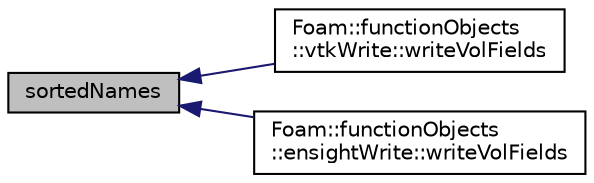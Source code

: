 digraph "sortedNames"
{
  bgcolor="transparent";
  edge [fontname="Helvetica",fontsize="10",labelfontname="Helvetica",labelfontsize="10"];
  node [fontname="Helvetica",fontsize="10",shape=record];
  rankdir="LR";
  Node1 [label="sortedNames",height=0.2,width=0.4,color="black", fillcolor="grey75", style="filled" fontcolor="black"];
  Node1 -> Node2 [dir="back",color="midnightblue",fontsize="10",style="solid",fontname="Helvetica"];
  Node2 [label="Foam::functionObjects\l::vtkWrite::writeVolFields",height=0.2,width=0.4,color="black",URL="$classFoam_1_1functionObjects_1_1vtkWrite.html#aa067c9aa59244d7bda678a1364f97f99"];
  Node1 -> Node3 [dir="back",color="midnightblue",fontsize="10",style="solid",fontname="Helvetica"];
  Node3 [label="Foam::functionObjects\l::ensightWrite::writeVolFields",height=0.2,width=0.4,color="black",URL="$classFoam_1_1functionObjects_1_1ensightWrite.html#a6c955b2bd2135d2b81cc2ae209bb1ad2"];
}

